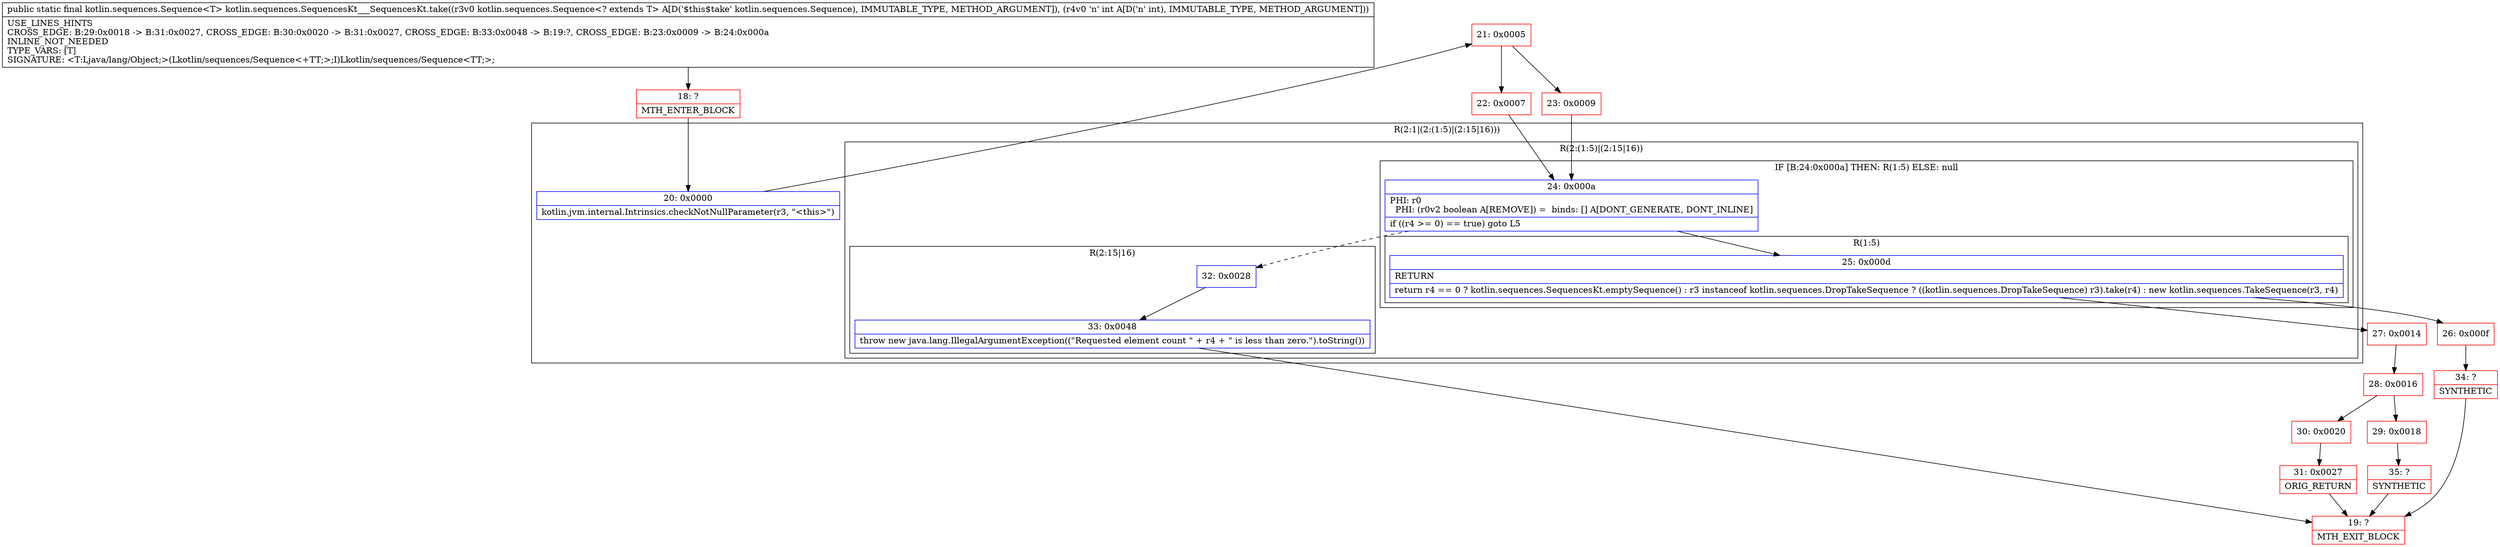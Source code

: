 digraph "CFG forkotlin.sequences.SequencesKt___SequencesKt.take(Lkotlin\/sequences\/Sequence;I)Lkotlin\/sequences\/Sequence;" {
subgraph cluster_Region_773315742 {
label = "R(2:1|(2:(1:5)|(2:15|16)))";
node [shape=record,color=blue];
Node_20 [shape=record,label="{20\:\ 0x0000|kotlin.jvm.internal.Intrinsics.checkNotNullParameter(r3, \"\<this\>\")\l}"];
subgraph cluster_Region_770911918 {
label = "R(2:(1:5)|(2:15|16))";
node [shape=record,color=blue];
subgraph cluster_IfRegion_1107291005 {
label = "IF [B:24:0x000a] THEN: R(1:5) ELSE: null";
node [shape=record,color=blue];
Node_24 [shape=record,label="{24\:\ 0x000a|PHI: r0 \l  PHI: (r0v2 boolean A[REMOVE]) =  binds: [] A[DONT_GENERATE, DONT_INLINE]\l|if ((r4 \>= 0) == true) goto L5\l}"];
subgraph cluster_Region_2015483752 {
label = "R(1:5)";
node [shape=record,color=blue];
Node_25 [shape=record,label="{25\:\ 0x000d|RETURN\l|return r4 == 0 ? kotlin.sequences.SequencesKt.emptySequence() : r3 instanceof kotlin.sequences.DropTakeSequence ? ((kotlin.sequences.DropTakeSequence) r3).take(r4) : new kotlin.sequences.TakeSequence(r3, r4)\l}"];
}
}
subgraph cluster_Region_1749161950 {
label = "R(2:15|16)";
node [shape=record,color=blue];
Node_32 [shape=record,label="{32\:\ 0x0028}"];
Node_33 [shape=record,label="{33\:\ 0x0048|throw new java.lang.IllegalArgumentException((\"Requested element count \" + r4 + \" is less than zero.\").toString())\l}"];
}
}
}
Node_18 [shape=record,color=red,label="{18\:\ ?|MTH_ENTER_BLOCK\l}"];
Node_21 [shape=record,color=red,label="{21\:\ 0x0005}"];
Node_22 [shape=record,color=red,label="{22\:\ 0x0007}"];
Node_26 [shape=record,color=red,label="{26\:\ 0x000f}"];
Node_34 [shape=record,color=red,label="{34\:\ ?|SYNTHETIC\l}"];
Node_19 [shape=record,color=red,label="{19\:\ ?|MTH_EXIT_BLOCK\l}"];
Node_27 [shape=record,color=red,label="{27\:\ 0x0014}"];
Node_28 [shape=record,color=red,label="{28\:\ 0x0016}"];
Node_29 [shape=record,color=red,label="{29\:\ 0x0018}"];
Node_35 [shape=record,color=red,label="{35\:\ ?|SYNTHETIC\l}"];
Node_30 [shape=record,color=red,label="{30\:\ 0x0020}"];
Node_31 [shape=record,color=red,label="{31\:\ 0x0027|ORIG_RETURN\l}"];
Node_23 [shape=record,color=red,label="{23\:\ 0x0009}"];
MethodNode[shape=record,label="{public static final kotlin.sequences.Sequence\<T\> kotlin.sequences.SequencesKt___SequencesKt.take((r3v0 kotlin.sequences.Sequence\<? extends T\> A[D('$this$take' kotlin.sequences.Sequence), IMMUTABLE_TYPE, METHOD_ARGUMENT]), (r4v0 'n' int A[D('n' int), IMMUTABLE_TYPE, METHOD_ARGUMENT]))  | USE_LINES_HINTS\lCROSS_EDGE: B:29:0x0018 \-\> B:31:0x0027, CROSS_EDGE: B:30:0x0020 \-\> B:31:0x0027, CROSS_EDGE: B:33:0x0048 \-\> B:19:?, CROSS_EDGE: B:23:0x0009 \-\> B:24:0x000a\lINLINE_NOT_NEEDED\lTYPE_VARS: [T]\lSIGNATURE: \<T:Ljava\/lang\/Object;\>(Lkotlin\/sequences\/Sequence\<+TT;\>;I)Lkotlin\/sequences\/Sequence\<TT;\>;\l}"];
MethodNode -> Node_18;Node_20 -> Node_21;
Node_24 -> Node_25;
Node_24 -> Node_32[style=dashed];
Node_25 -> Node_26;
Node_25 -> Node_27;
Node_32 -> Node_33;
Node_33 -> Node_19;
Node_18 -> Node_20;
Node_21 -> Node_22;
Node_21 -> Node_23;
Node_22 -> Node_24;
Node_26 -> Node_34;
Node_34 -> Node_19;
Node_27 -> Node_28;
Node_28 -> Node_29;
Node_28 -> Node_30;
Node_29 -> Node_35;
Node_35 -> Node_19;
Node_30 -> Node_31;
Node_31 -> Node_19;
Node_23 -> Node_24;
}

